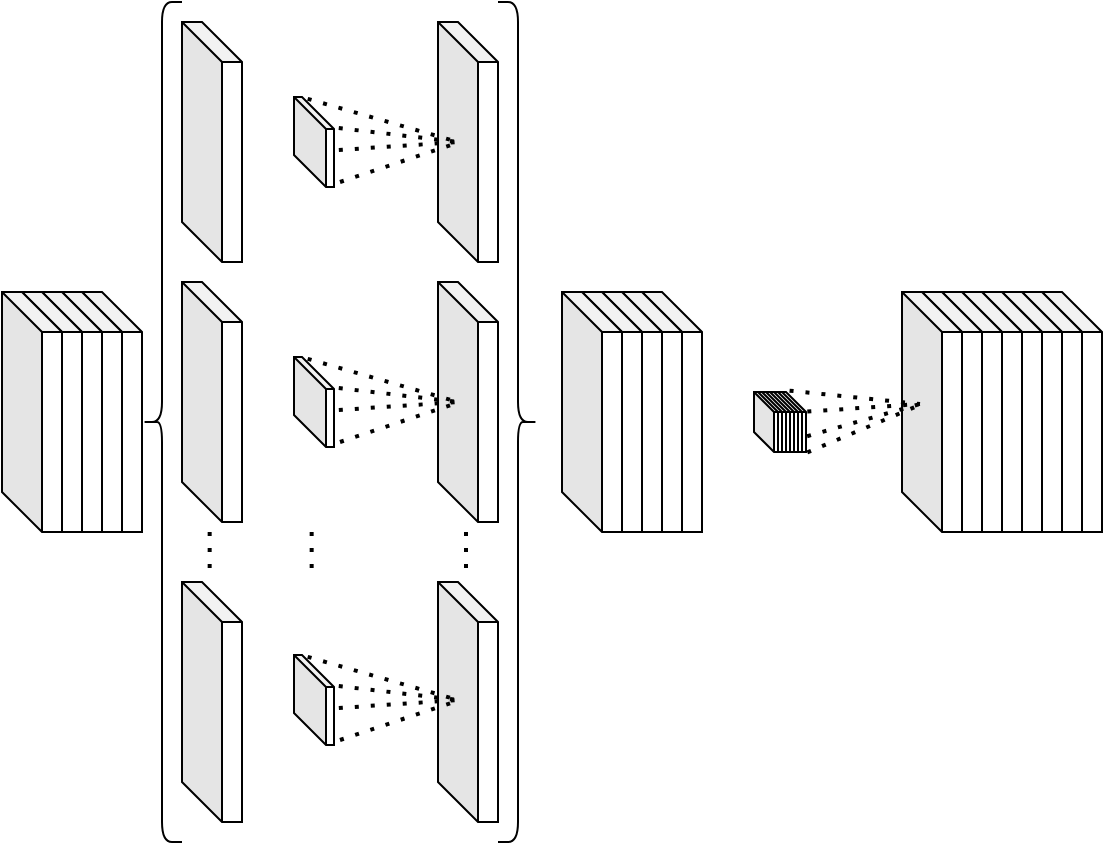 <mxfile version="26.1.1">
  <diagram name="Page-1" id="ESAI7z-HyepYXW7znmA7">
    <mxGraphModel dx="733" dy="400" grid="1" gridSize="10" guides="1" tooltips="1" connect="1" arrows="1" fold="1" page="1" pageScale="1" pageWidth="595" pageHeight="842" math="0" shadow="0">
      <root>
        <mxCell id="0" />
        <mxCell id="1" parent="0" />
        <mxCell id="pq8o-XT3RomVm82ZCN2M-4" value="" style="shape=cube;whiteSpace=wrap;html=1;boundedLbl=1;backgroundOutline=1;darkOpacity=0.05;darkOpacity2=0.1;size=20;rotation=0;" vertex="1" parent="1">
          <mxGeometry x="50" y="160" width="30" height="120" as="geometry" />
        </mxCell>
        <mxCell id="pq8o-XT3RomVm82ZCN2M-5" value="" style="shape=cube;whiteSpace=wrap;html=1;boundedLbl=1;backgroundOutline=1;darkOpacity=0.05;darkOpacity2=0.1;size=20;rotation=0;" vertex="1" parent="1">
          <mxGeometry x="40" y="160" width="30" height="120" as="geometry" />
        </mxCell>
        <mxCell id="pq8o-XT3RomVm82ZCN2M-6" value="" style="shape=cube;whiteSpace=wrap;html=1;boundedLbl=1;backgroundOutline=1;darkOpacity=0.05;darkOpacity2=0.1;size=20;rotation=0;" vertex="1" parent="1">
          <mxGeometry x="30" y="160" width="30" height="120" as="geometry" />
        </mxCell>
        <mxCell id="pq8o-XT3RomVm82ZCN2M-7" value="" style="shape=cube;whiteSpace=wrap;html=1;boundedLbl=1;backgroundOutline=1;darkOpacity=0.05;darkOpacity2=0.1;size=20;rotation=0;" vertex="1" parent="1">
          <mxGeometry x="20" y="160" width="30" height="120" as="geometry" />
        </mxCell>
        <mxCell id="pq8o-XT3RomVm82ZCN2M-8" value="" style="shape=cube;whiteSpace=wrap;html=1;boundedLbl=1;backgroundOutline=1;darkOpacity=0.05;darkOpacity2=0.1;size=20;rotation=0;" vertex="1" parent="1">
          <mxGeometry x="100" y="25" width="30" height="120" as="geometry" />
        </mxCell>
        <mxCell id="pq8o-XT3RomVm82ZCN2M-9" value="" style="shape=cube;whiteSpace=wrap;html=1;boundedLbl=1;backgroundOutline=1;darkOpacity=0.05;darkOpacity2=0.1;size=20;rotation=0;" vertex="1" parent="1">
          <mxGeometry x="10" y="160" width="30" height="120" as="geometry" />
        </mxCell>
        <mxCell id="pq8o-XT3RomVm82ZCN2M-10" value="" style="shape=cube;whiteSpace=wrap;html=1;boundedLbl=1;backgroundOutline=1;darkOpacity=0.05;darkOpacity2=0.1;size=20;rotation=0;" vertex="1" parent="1">
          <mxGeometry x="100" y="305" width="30" height="120" as="geometry" />
        </mxCell>
        <mxCell id="pq8o-XT3RomVm82ZCN2M-11" value="" style="shape=cube;whiteSpace=wrap;html=1;boundedLbl=1;backgroundOutline=1;darkOpacity=0.05;darkOpacity2=0.1;size=20;rotation=0;" vertex="1" parent="1">
          <mxGeometry x="100" y="155" width="30" height="120" as="geometry" />
        </mxCell>
        <mxCell id="pq8o-XT3RomVm82ZCN2M-12" value="" style="shape=cube;whiteSpace=wrap;html=1;boundedLbl=1;backgroundOutline=1;darkOpacity=0.05;darkOpacity2=0.1;size=16;rotation=0;shadow=0;" vertex="1" parent="1">
          <mxGeometry x="156" y="62.5" width="20" height="45" as="geometry" />
        </mxCell>
        <mxCell id="pq8o-XT3RomVm82ZCN2M-15" value="" style="shape=cube;whiteSpace=wrap;html=1;boundedLbl=1;backgroundOutline=1;darkOpacity=0.05;darkOpacity2=0.1;size=20;rotation=0;" vertex="1" parent="1">
          <mxGeometry x="228" y="25" width="30" height="120" as="geometry" />
        </mxCell>
        <mxCell id="pq8o-XT3RomVm82ZCN2M-16" value="" style="shape=cube;whiteSpace=wrap;html=1;boundedLbl=1;backgroundOutline=1;darkOpacity=0.05;darkOpacity2=0.1;size=20;rotation=0;" vertex="1" parent="1">
          <mxGeometry x="228" y="155" width="30" height="120" as="geometry" />
        </mxCell>
        <mxCell id="pq8o-XT3RomVm82ZCN2M-17" value="" style="shape=cube;whiteSpace=wrap;html=1;boundedLbl=1;backgroundOutline=1;darkOpacity=0.05;darkOpacity2=0.1;size=20;rotation=0;" vertex="1" parent="1">
          <mxGeometry x="228" y="305" width="30" height="120" as="geometry" />
        </mxCell>
        <mxCell id="pq8o-XT3RomVm82ZCN2M-18" value="" style="endArrow=none;dashed=1;html=1;dashPattern=1 3;strokeWidth=2;rounded=0;entryX=0.333;entryY=0.5;entryDx=0;entryDy=0;entryPerimeter=0;exitX=1.119;exitY=0.345;exitDx=0;exitDy=0;exitPerimeter=0;" edge="1" parent="1" source="pq8o-XT3RomVm82ZCN2M-12" target="pq8o-XT3RomVm82ZCN2M-15">
          <mxGeometry width="50" height="50" relative="1" as="geometry">
            <mxPoint x="178" y="75" as="sourcePoint" />
            <mxPoint x="228" y="25" as="targetPoint" />
          </mxGeometry>
        </mxCell>
        <mxCell id="pq8o-XT3RomVm82ZCN2M-19" value="" style="endArrow=none;dashed=1;html=1;dashPattern=1 3;strokeWidth=2;rounded=0;" edge="1" parent="1">
          <mxGeometry width="50" height="50" relative="1" as="geometry">
            <mxPoint x="179" y="105" as="sourcePoint" />
            <mxPoint x="239" y="85" as="targetPoint" />
          </mxGeometry>
        </mxCell>
        <mxCell id="pq8o-XT3RomVm82ZCN2M-21" value="" style="endArrow=none;dashed=1;html=1;dashPattern=1 3;strokeWidth=2;rounded=0;exitX=0.342;exitY=0.02;exitDx=0;exitDy=0;exitPerimeter=0;" edge="1" parent="1" source="pq8o-XT3RomVm82ZCN2M-12">
          <mxGeometry width="50" height="50" relative="1" as="geometry">
            <mxPoint x="308" y="65" as="sourcePoint" />
            <mxPoint x="238" y="85" as="targetPoint" />
          </mxGeometry>
        </mxCell>
        <mxCell id="pq8o-XT3RomVm82ZCN2M-22" value="" style="endArrow=none;dashed=1;html=1;dashPattern=1 3;strokeWidth=2;rounded=0;exitX=1.121;exitY=0.589;exitDx=0;exitDy=0;exitPerimeter=0;" edge="1" parent="1" source="pq8o-XT3RomVm82ZCN2M-12">
          <mxGeometry width="50" height="50" relative="1" as="geometry">
            <mxPoint x="188" y="95" as="sourcePoint" />
            <mxPoint x="238" y="85" as="targetPoint" />
          </mxGeometry>
        </mxCell>
        <mxCell id="pq8o-XT3RomVm82ZCN2M-33" value="" style="shape=cube;whiteSpace=wrap;html=1;boundedLbl=1;backgroundOutline=1;darkOpacity=0.05;darkOpacity2=0.1;size=20;rotation=0;" vertex="1" parent="1">
          <mxGeometry x="330" y="160" width="30" height="120" as="geometry" />
        </mxCell>
        <mxCell id="pq8o-XT3RomVm82ZCN2M-34" value="" style="shape=cube;whiteSpace=wrap;html=1;boundedLbl=1;backgroundOutline=1;darkOpacity=0.05;darkOpacity2=0.1;size=20;rotation=0;" vertex="1" parent="1">
          <mxGeometry x="320" y="160" width="30" height="120" as="geometry" />
        </mxCell>
        <mxCell id="pq8o-XT3RomVm82ZCN2M-35" value="" style="shape=cube;whiteSpace=wrap;html=1;boundedLbl=1;backgroundOutline=1;darkOpacity=0.05;darkOpacity2=0.1;size=20;rotation=0;" vertex="1" parent="1">
          <mxGeometry x="310" y="160" width="30" height="120" as="geometry" />
        </mxCell>
        <mxCell id="pq8o-XT3RomVm82ZCN2M-36" value="" style="shape=cube;whiteSpace=wrap;html=1;boundedLbl=1;backgroundOutline=1;darkOpacity=0.05;darkOpacity2=0.1;size=20;rotation=0;" vertex="1" parent="1">
          <mxGeometry x="300" y="160" width="30" height="120" as="geometry" />
        </mxCell>
        <mxCell id="pq8o-XT3RomVm82ZCN2M-37" value="" style="shape=cube;whiteSpace=wrap;html=1;boundedLbl=1;backgroundOutline=1;darkOpacity=0.05;darkOpacity2=0.1;size=20;rotation=0;" vertex="1" parent="1">
          <mxGeometry x="290" y="160" width="30" height="120" as="geometry" />
        </mxCell>
        <mxCell id="pq8o-XT3RomVm82ZCN2M-45" value="" style="shape=cube;whiteSpace=wrap;html=1;boundedLbl=1;backgroundOutline=1;darkOpacity=0.05;darkOpacity2=0.1;size=16;rotation=0;shadow=0;" vertex="1" parent="1">
          <mxGeometry x="156" y="192.5" width="20" height="45" as="geometry" />
        </mxCell>
        <mxCell id="pq8o-XT3RomVm82ZCN2M-46" value="" style="endArrow=none;dashed=1;html=1;dashPattern=1 3;strokeWidth=2;rounded=0;entryX=0.333;entryY=0.5;entryDx=0;entryDy=0;entryPerimeter=0;exitX=1.119;exitY=0.345;exitDx=0;exitDy=0;exitPerimeter=0;" edge="1" parent="1" source="pq8o-XT3RomVm82ZCN2M-45">
          <mxGeometry width="50" height="50" relative="1" as="geometry">
            <mxPoint x="178" y="205" as="sourcePoint" />
            <mxPoint x="238" y="215" as="targetPoint" />
          </mxGeometry>
        </mxCell>
        <mxCell id="pq8o-XT3RomVm82ZCN2M-47" value="" style="endArrow=none;dashed=1;html=1;dashPattern=1 3;strokeWidth=2;rounded=0;" edge="1" parent="1">
          <mxGeometry width="50" height="50" relative="1" as="geometry">
            <mxPoint x="179" y="235" as="sourcePoint" />
            <mxPoint x="239" y="215" as="targetPoint" />
          </mxGeometry>
        </mxCell>
        <mxCell id="pq8o-XT3RomVm82ZCN2M-48" value="" style="endArrow=none;dashed=1;html=1;dashPattern=1 3;strokeWidth=2;rounded=0;exitX=0.342;exitY=0.02;exitDx=0;exitDy=0;exitPerimeter=0;" edge="1" parent="1" source="pq8o-XT3RomVm82ZCN2M-45">
          <mxGeometry width="50" height="50" relative="1" as="geometry">
            <mxPoint x="308" y="195" as="sourcePoint" />
            <mxPoint x="238" y="215" as="targetPoint" />
          </mxGeometry>
        </mxCell>
        <mxCell id="pq8o-XT3RomVm82ZCN2M-49" value="" style="endArrow=none;dashed=1;html=1;dashPattern=1 3;strokeWidth=2;rounded=0;exitX=1.121;exitY=0.589;exitDx=0;exitDy=0;exitPerimeter=0;" edge="1" parent="1" source="pq8o-XT3RomVm82ZCN2M-45">
          <mxGeometry width="50" height="50" relative="1" as="geometry">
            <mxPoint x="188" y="225" as="sourcePoint" />
            <mxPoint x="238" y="215" as="targetPoint" />
          </mxGeometry>
        </mxCell>
        <mxCell id="pq8o-XT3RomVm82ZCN2M-50" value="" style="shape=cube;whiteSpace=wrap;html=1;boundedLbl=1;backgroundOutline=1;darkOpacity=0.05;darkOpacity2=0.1;size=16;rotation=0;shadow=0;" vertex="1" parent="1">
          <mxGeometry x="156" y="341.5" width="20" height="45" as="geometry" />
        </mxCell>
        <mxCell id="pq8o-XT3RomVm82ZCN2M-51" value="" style="endArrow=none;dashed=1;html=1;dashPattern=1 3;strokeWidth=2;rounded=0;entryX=0.333;entryY=0.5;entryDx=0;entryDy=0;entryPerimeter=0;exitX=1.119;exitY=0.345;exitDx=0;exitDy=0;exitPerimeter=0;" edge="1" parent="1" source="pq8o-XT3RomVm82ZCN2M-50">
          <mxGeometry width="50" height="50" relative="1" as="geometry">
            <mxPoint x="178" y="354" as="sourcePoint" />
            <mxPoint x="238" y="364" as="targetPoint" />
          </mxGeometry>
        </mxCell>
        <mxCell id="pq8o-XT3RomVm82ZCN2M-52" value="" style="endArrow=none;dashed=1;html=1;dashPattern=1 3;strokeWidth=2;rounded=0;" edge="1" parent="1">
          <mxGeometry width="50" height="50" relative="1" as="geometry">
            <mxPoint x="179" y="384" as="sourcePoint" />
            <mxPoint x="239" y="364" as="targetPoint" />
          </mxGeometry>
        </mxCell>
        <mxCell id="pq8o-XT3RomVm82ZCN2M-53" value="" style="endArrow=none;dashed=1;html=1;dashPattern=1 3;strokeWidth=2;rounded=0;exitX=0.342;exitY=0.02;exitDx=0;exitDy=0;exitPerimeter=0;" edge="1" parent="1" source="pq8o-XT3RomVm82ZCN2M-50">
          <mxGeometry width="50" height="50" relative="1" as="geometry">
            <mxPoint x="308" y="344" as="sourcePoint" />
            <mxPoint x="238" y="364" as="targetPoint" />
          </mxGeometry>
        </mxCell>
        <mxCell id="pq8o-XT3RomVm82ZCN2M-54" value="" style="endArrow=none;dashed=1;html=1;dashPattern=1 3;strokeWidth=2;rounded=0;exitX=1.121;exitY=0.589;exitDx=0;exitDy=0;exitPerimeter=0;" edge="1" parent="1" source="pq8o-XT3RomVm82ZCN2M-50">
          <mxGeometry width="50" height="50" relative="1" as="geometry">
            <mxPoint x="188" y="374" as="sourcePoint" />
            <mxPoint x="238" y="364" as="targetPoint" />
          </mxGeometry>
        </mxCell>
        <mxCell id="pq8o-XT3RomVm82ZCN2M-55" value="" style="shape=curlyBracket;whiteSpace=wrap;html=1;rounded=1;labelPosition=left;verticalLabelPosition=middle;align=right;verticalAlign=middle;" vertex="1" parent="1">
          <mxGeometry x="80" y="15" width="20" height="420" as="geometry" />
        </mxCell>
        <mxCell id="pq8o-XT3RomVm82ZCN2M-56" value="" style="endArrow=none;dashed=1;html=1;dashPattern=1 3;strokeWidth=2;rounded=0;" edge="1" parent="1">
          <mxGeometry width="50" height="50" relative="1" as="geometry">
            <mxPoint x="113.83" y="298" as="sourcePoint" />
            <mxPoint x="113.83" y="278" as="targetPoint" />
          </mxGeometry>
        </mxCell>
        <mxCell id="pq8o-XT3RomVm82ZCN2M-57" value="" style="endArrow=none;dashed=1;html=1;dashPattern=1 3;strokeWidth=2;rounded=0;" edge="1" parent="1">
          <mxGeometry width="50" height="50" relative="1" as="geometry">
            <mxPoint x="164.83" y="298" as="sourcePoint" />
            <mxPoint x="164.83" y="278" as="targetPoint" />
          </mxGeometry>
        </mxCell>
        <mxCell id="pq8o-XT3RomVm82ZCN2M-58" value="" style="endArrow=none;dashed=1;html=1;dashPattern=1 3;strokeWidth=2;rounded=0;" edge="1" parent="1">
          <mxGeometry width="50" height="50" relative="1" as="geometry">
            <mxPoint x="242" y="298" as="sourcePoint" />
            <mxPoint x="242" y="278" as="targetPoint" />
          </mxGeometry>
        </mxCell>
        <mxCell id="pq8o-XT3RomVm82ZCN2M-59" value="" style="shape=curlyBracket;whiteSpace=wrap;html=1;rounded=1;flipH=1;labelPosition=right;verticalLabelPosition=middle;align=left;verticalAlign=middle;" vertex="1" parent="1">
          <mxGeometry x="258" y="15" width="20" height="420" as="geometry" />
        </mxCell>
        <mxCell id="pq8o-XT3RomVm82ZCN2M-63" value="" style="shape=cube;whiteSpace=wrap;html=1;boundedLbl=1;backgroundOutline=1;darkOpacity=0.05;darkOpacity2=0.1;size=10;rotation=0;shadow=0;" vertex="1" parent="1">
          <mxGeometry x="392" y="210" width="20" height="30" as="geometry" />
        </mxCell>
        <mxCell id="pq8o-XT3RomVm82ZCN2M-64" value="" style="shape=cube;whiteSpace=wrap;html=1;boundedLbl=1;backgroundOutline=1;darkOpacity=0.05;darkOpacity2=0.1;size=10;rotation=0;shadow=0;" vertex="1" parent="1">
          <mxGeometry x="390" y="210" width="20" height="30" as="geometry" />
        </mxCell>
        <mxCell id="pq8o-XT3RomVm82ZCN2M-65" value="" style="shape=cube;whiteSpace=wrap;html=1;boundedLbl=1;backgroundOutline=1;darkOpacity=0.05;darkOpacity2=0.1;size=10;rotation=0;shadow=0;" vertex="1" parent="1">
          <mxGeometry x="388" y="210" width="20" height="30" as="geometry" />
        </mxCell>
        <mxCell id="pq8o-XT3RomVm82ZCN2M-66" value="" style="shape=cube;whiteSpace=wrap;html=1;boundedLbl=1;backgroundOutline=1;darkOpacity=0.05;darkOpacity2=0.1;size=10;rotation=0;shadow=0;" vertex="1" parent="1">
          <mxGeometry x="386" y="210" width="20" height="30" as="geometry" />
        </mxCell>
        <mxCell id="pq8o-XT3RomVm82ZCN2M-68" value="" style="endArrow=none;html=1;rounded=0;entryX=0;entryY=0;entryDx=5;entryDy=0;entryPerimeter=0;exitX=0;exitY=0;exitDx=15;exitDy=30.0;exitPerimeter=0;" edge="1" parent="1">
          <mxGeometry width="50" height="50" relative="1" as="geometry">
            <mxPoint x="402" y="240.0" as="sourcePoint" />
            <mxPoint x="392" y="210" as="targetPoint" />
            <Array as="points">
              <mxPoint x="402" y="220" />
            </Array>
          </mxGeometry>
        </mxCell>
        <mxCell id="pq8o-XT3RomVm82ZCN2M-69" value="" style="endArrow=none;html=1;rounded=0;entryX=0;entryY=0;entryDx=5;entryDy=0;entryPerimeter=0;exitX=0;exitY=0;exitDx=15;exitDy=30.0;exitPerimeter=0;" edge="1" parent="1">
          <mxGeometry width="50" height="50" relative="1" as="geometry">
            <mxPoint x="404" y="240.0" as="sourcePoint" />
            <mxPoint x="394" y="210" as="targetPoint" />
            <Array as="points">
              <mxPoint x="404" y="220" />
            </Array>
          </mxGeometry>
        </mxCell>
        <mxCell id="pq8o-XT3RomVm82ZCN2M-70" value="" style="endArrow=none;html=1;rounded=0;entryX=0;entryY=0;entryDx=5;entryDy=0;entryPerimeter=0;exitX=0;exitY=0;exitDx=15;exitDy=30.0;exitPerimeter=0;" edge="1" parent="1">
          <mxGeometry width="50" height="50" relative="1" as="geometry">
            <mxPoint x="400" y="240.0" as="sourcePoint" />
            <mxPoint x="390" y="210" as="targetPoint" />
            <Array as="points">
              <mxPoint x="400" y="220" />
            </Array>
          </mxGeometry>
        </mxCell>
        <mxCell id="pq8o-XT3RomVm82ZCN2M-71" value="" style="endArrow=none;html=1;rounded=0;entryX=0;entryY=0;entryDx=5;entryDy=0;entryPerimeter=0;exitX=0;exitY=0;exitDx=15;exitDy=30.0;exitPerimeter=0;" edge="1" parent="1">
          <mxGeometry width="50" height="50" relative="1" as="geometry">
            <mxPoint x="398" y="240.0" as="sourcePoint" />
            <mxPoint x="388" y="210" as="targetPoint" />
            <Array as="points">
              <mxPoint x="398" y="220" />
            </Array>
          </mxGeometry>
        </mxCell>
        <mxCell id="pq8o-XT3RomVm82ZCN2M-72" value="" style="shape=cube;whiteSpace=wrap;html=1;boundedLbl=1;backgroundOutline=1;darkOpacity=0.05;darkOpacity2=0.1;size=20;rotation=0;" vertex="1" parent="1">
          <mxGeometry x="530" y="160" width="30" height="120" as="geometry" />
        </mxCell>
        <mxCell id="pq8o-XT3RomVm82ZCN2M-73" value="" style="shape=cube;whiteSpace=wrap;html=1;boundedLbl=1;backgroundOutline=1;darkOpacity=0.05;darkOpacity2=0.1;size=20;rotation=0;" vertex="1" parent="1">
          <mxGeometry x="520" y="160" width="30" height="120" as="geometry" />
        </mxCell>
        <mxCell id="pq8o-XT3RomVm82ZCN2M-74" value="" style="shape=cube;whiteSpace=wrap;html=1;boundedLbl=1;backgroundOutline=1;darkOpacity=0.05;darkOpacity2=0.1;size=20;rotation=0;" vertex="1" parent="1">
          <mxGeometry x="510" y="160" width="30" height="120" as="geometry" />
        </mxCell>
        <mxCell id="pq8o-XT3RomVm82ZCN2M-75" value="" style="shape=cube;whiteSpace=wrap;html=1;boundedLbl=1;backgroundOutline=1;darkOpacity=0.05;darkOpacity2=0.1;size=20;rotation=0;" vertex="1" parent="1">
          <mxGeometry x="500" y="160" width="30" height="120" as="geometry" />
        </mxCell>
        <mxCell id="pq8o-XT3RomVm82ZCN2M-76" value="" style="shape=cube;whiteSpace=wrap;html=1;boundedLbl=1;backgroundOutline=1;darkOpacity=0.05;darkOpacity2=0.1;size=20;rotation=0;" vertex="1" parent="1">
          <mxGeometry x="490" y="160" width="30" height="120" as="geometry" />
        </mxCell>
        <mxCell id="pq8o-XT3RomVm82ZCN2M-77" value="" style="shape=cube;whiteSpace=wrap;html=1;boundedLbl=1;backgroundOutline=1;darkOpacity=0.05;darkOpacity2=0.1;size=20;rotation=0;" vertex="1" parent="1">
          <mxGeometry x="480" y="160" width="30" height="120" as="geometry" />
        </mxCell>
        <mxCell id="pq8o-XT3RomVm82ZCN2M-78" value="" style="shape=cube;whiteSpace=wrap;html=1;boundedLbl=1;backgroundOutline=1;darkOpacity=0.05;darkOpacity2=0.1;size=20;rotation=0;" vertex="1" parent="1">
          <mxGeometry x="470" y="160" width="30" height="120" as="geometry" />
        </mxCell>
        <mxCell id="pq8o-XT3RomVm82ZCN2M-79" value="" style="shape=cube;whiteSpace=wrap;html=1;boundedLbl=1;backgroundOutline=1;darkOpacity=0.05;darkOpacity2=0.1;size=20;rotation=0;" vertex="1" parent="1">
          <mxGeometry x="460" y="160" width="30" height="120" as="geometry" />
        </mxCell>
        <mxCell id="pq8o-XT3RomVm82ZCN2M-81" value="" style="endArrow=none;dashed=1;html=1;dashPattern=1 3;strokeWidth=2;rounded=0;entryX=0.333;entryY=0.5;entryDx=0;entryDy=0;entryPerimeter=0;exitX=1.133;exitY=0.326;exitDx=0;exitDy=0;exitPerimeter=0;" edge="1" parent="1" source="pq8o-XT3RomVm82ZCN2M-64">
          <mxGeometry width="50" height="50" relative="1" as="geometry">
            <mxPoint x="409" y="209" as="sourcePoint" />
            <mxPoint x="469" y="216" as="targetPoint" />
          </mxGeometry>
        </mxCell>
        <mxCell id="pq8o-XT3RomVm82ZCN2M-82" value="" style="endArrow=none;dashed=1;html=1;dashPattern=1 3;strokeWidth=2;rounded=0;exitX=1.133;exitY=1.007;exitDx=0;exitDy=0;exitPerimeter=0;" edge="1" parent="1" source="pq8o-XT3RomVm82ZCN2M-64">
          <mxGeometry width="50" height="50" relative="1" as="geometry">
            <mxPoint x="410" y="236" as="sourcePoint" />
            <mxPoint x="470" y="216" as="targetPoint" />
          </mxGeometry>
        </mxCell>
        <mxCell id="pq8o-XT3RomVm82ZCN2M-83" value="" style="endArrow=none;dashed=1;html=1;dashPattern=1 3;strokeWidth=2;rounded=0;exitX=0.589;exitY=-0.022;exitDx=0;exitDy=0;exitPerimeter=0;" edge="1" parent="1" source="pq8o-XT3RomVm82ZCN2M-63">
          <mxGeometry width="50" height="50" relative="1" as="geometry">
            <mxPoint x="394" y="194" as="sourcePoint" />
            <mxPoint x="469" y="216" as="targetPoint" />
          </mxGeometry>
        </mxCell>
        <mxCell id="pq8o-XT3RomVm82ZCN2M-84" value="" style="endArrow=none;dashed=1;html=1;dashPattern=1 3;strokeWidth=2;rounded=0;exitX=1.128;exitY=0.737;exitDx=0;exitDy=0;exitPerimeter=0;" edge="1" parent="1" source="pq8o-XT3RomVm82ZCN2M-64">
          <mxGeometry width="50" height="50" relative="1" as="geometry">
            <mxPoint x="409" y="220" as="sourcePoint" />
            <mxPoint x="469" y="216" as="targetPoint" />
          </mxGeometry>
        </mxCell>
      </root>
    </mxGraphModel>
  </diagram>
</mxfile>
